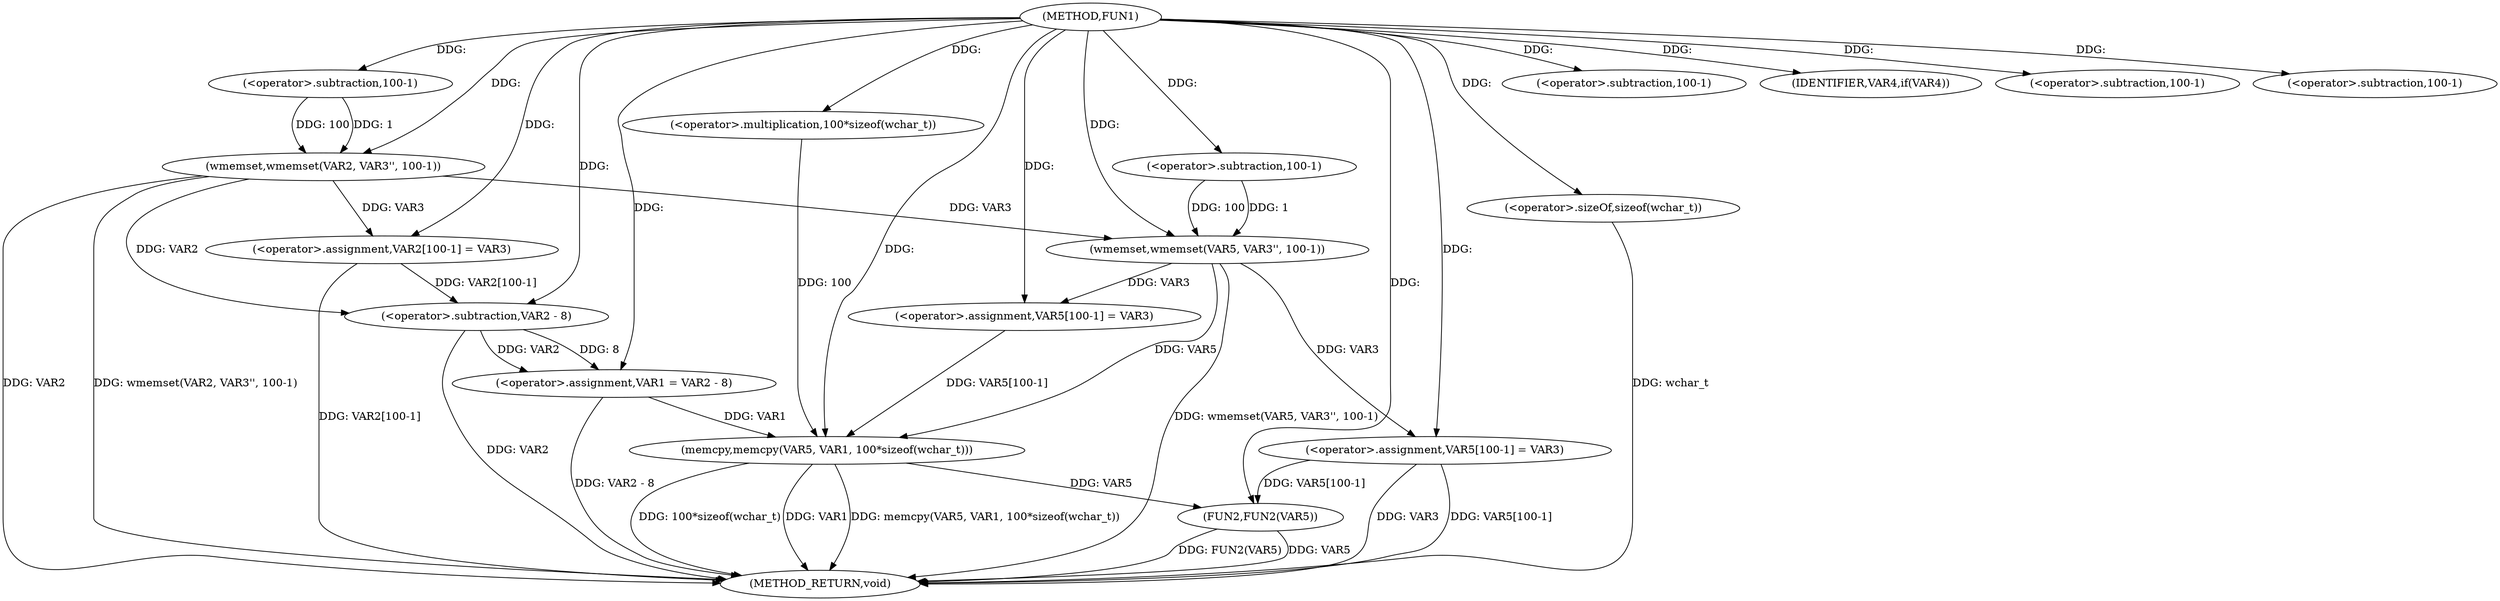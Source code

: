 digraph FUN1 {  
"1000100" [label = "(METHOD,FUN1)" ]
"1000156" [label = "(METHOD_RETURN,void)" ]
"1000104" [label = "(wmemset,wmemset(VAR2, VAR3'', 100-1))" ]
"1000107" [label = "(<operator>.subtraction,100-1)" ]
"1000110" [label = "(<operator>.assignment,VAR2[100-1] = VAR3)" ]
"1000113" [label = "(<operator>.subtraction,100-1)" ]
"1000118" [label = "(IDENTIFIER,VAR4,if(VAR4))" ]
"1000120" [label = "(<operator>.assignment,VAR1 = VAR2 - 8)" ]
"1000122" [label = "(<operator>.subtraction,VAR2 - 8)" ]
"1000127" [label = "(wmemset,wmemset(VAR5, VAR3'', 100-1))" ]
"1000130" [label = "(<operator>.subtraction,100-1)" ]
"1000133" [label = "(<operator>.assignment,VAR5[100-1] = VAR3)" ]
"1000136" [label = "(<operator>.subtraction,100-1)" ]
"1000140" [label = "(memcpy,memcpy(VAR5, VAR1, 100*sizeof(wchar_t)))" ]
"1000143" [label = "(<operator>.multiplication,100*sizeof(wchar_t))" ]
"1000145" [label = "(<operator>.sizeOf,sizeof(wchar_t))" ]
"1000147" [label = "(<operator>.assignment,VAR5[100-1] = VAR3)" ]
"1000150" [label = "(<operator>.subtraction,100-1)" ]
"1000154" [label = "(FUN2,FUN2(VAR5))" ]
  "1000140" -> "1000156"  [ label = "DDG: VAR1"] 
  "1000104" -> "1000156"  [ label = "DDG: wmemset(VAR2, VAR3'', 100-1)"] 
  "1000104" -> "1000156"  [ label = "DDG: VAR2"] 
  "1000122" -> "1000156"  [ label = "DDG: VAR2"] 
  "1000140" -> "1000156"  [ label = "DDG: memcpy(VAR5, VAR1, 100*sizeof(wchar_t))"] 
  "1000154" -> "1000156"  [ label = "DDG: VAR5"] 
  "1000147" -> "1000156"  [ label = "DDG: VAR5[100-1]"] 
  "1000154" -> "1000156"  [ label = "DDG: FUN2(VAR5)"] 
  "1000145" -> "1000156"  [ label = "DDG: wchar_t"] 
  "1000127" -> "1000156"  [ label = "DDG: wmemset(VAR5, VAR3'', 100-1)"] 
  "1000147" -> "1000156"  [ label = "DDG: VAR3"] 
  "1000140" -> "1000156"  [ label = "DDG: 100*sizeof(wchar_t)"] 
  "1000120" -> "1000156"  [ label = "DDG: VAR2 - 8"] 
  "1000110" -> "1000156"  [ label = "DDG: VAR2[100-1]"] 
  "1000100" -> "1000104"  [ label = "DDG: "] 
  "1000107" -> "1000104"  [ label = "DDG: 100"] 
  "1000107" -> "1000104"  [ label = "DDG: 1"] 
  "1000100" -> "1000107"  [ label = "DDG: "] 
  "1000104" -> "1000110"  [ label = "DDG: VAR3"] 
  "1000100" -> "1000110"  [ label = "DDG: "] 
  "1000100" -> "1000113"  [ label = "DDG: "] 
  "1000100" -> "1000118"  [ label = "DDG: "] 
  "1000122" -> "1000120"  [ label = "DDG: VAR2"] 
  "1000122" -> "1000120"  [ label = "DDG: 8"] 
  "1000100" -> "1000120"  [ label = "DDG: "] 
  "1000104" -> "1000122"  [ label = "DDG: VAR2"] 
  "1000110" -> "1000122"  [ label = "DDG: VAR2[100-1]"] 
  "1000100" -> "1000122"  [ label = "DDG: "] 
  "1000100" -> "1000127"  [ label = "DDG: "] 
  "1000104" -> "1000127"  [ label = "DDG: VAR3"] 
  "1000130" -> "1000127"  [ label = "DDG: 100"] 
  "1000130" -> "1000127"  [ label = "DDG: 1"] 
  "1000100" -> "1000130"  [ label = "DDG: "] 
  "1000127" -> "1000133"  [ label = "DDG: VAR3"] 
  "1000100" -> "1000133"  [ label = "DDG: "] 
  "1000100" -> "1000136"  [ label = "DDG: "] 
  "1000133" -> "1000140"  [ label = "DDG: VAR5[100-1]"] 
  "1000127" -> "1000140"  [ label = "DDG: VAR5"] 
  "1000100" -> "1000140"  [ label = "DDG: "] 
  "1000120" -> "1000140"  [ label = "DDG: VAR1"] 
  "1000143" -> "1000140"  [ label = "DDG: 100"] 
  "1000100" -> "1000143"  [ label = "DDG: "] 
  "1000100" -> "1000145"  [ label = "DDG: "] 
  "1000100" -> "1000147"  [ label = "DDG: "] 
  "1000127" -> "1000147"  [ label = "DDG: VAR3"] 
  "1000100" -> "1000150"  [ label = "DDG: "] 
  "1000140" -> "1000154"  [ label = "DDG: VAR5"] 
  "1000147" -> "1000154"  [ label = "DDG: VAR5[100-1]"] 
  "1000100" -> "1000154"  [ label = "DDG: "] 
}
